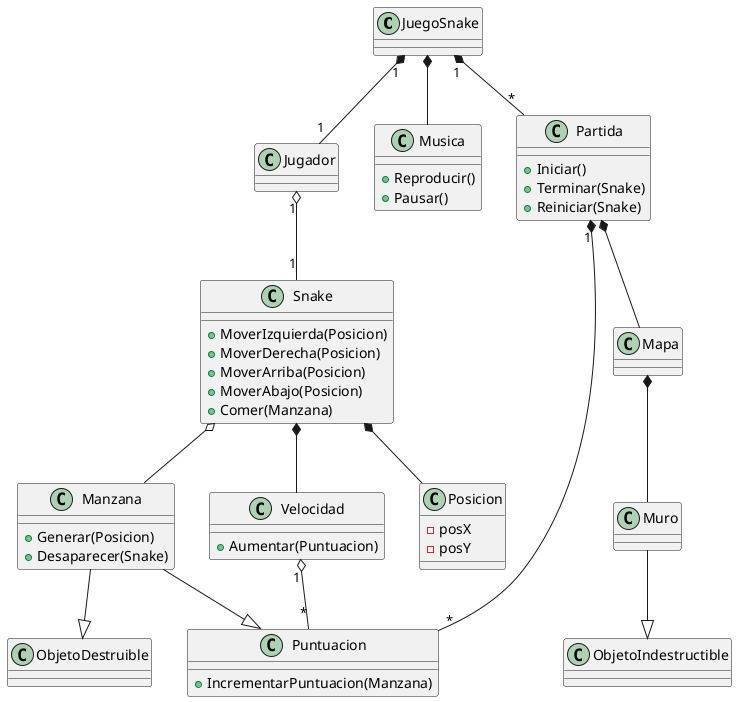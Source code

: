 @startuml Snake

class JuegoSnake {

}

class Jugador {
    
}

class Snake {
    +MoverIzquierda(Posicion)
    +MoverDerecha(Posicion)
    +MoverArriba(Posicion)
    +MoverAbajo(Posicion)
    +Comer(Manzana)
}

class Velocidad {
    +Aumentar(Puntuacion)
}

class Posicion {
    -posX
    -posY
}

class Posicion {


}

class Manzana {
    +Generar(Posicion)
    +Desaparecer(Snake)
}

class ObjetoDestruible {
    
}

class ObjetoIndestructible {
    
}

class Puntuacion {
    +IncrementarPuntuacion(Manzana)
}

class Mapa {
    
}

class Muro {
    
}

class Musica {
    +Reproducir()
    +Pausar()
}

class Partida {
    +Iniciar()
    +Terminar(Snake)
    +Reiniciar(Snake)
}

Partida *-- Mapa
Mapa *-- Muro
JuegoSnake "1" *-- "1" Jugador
Jugador "1" o-- "1" Snake
Snake *-- Posicion
Snake o-- Manzana
Snake *-- Velocidad
Velocidad "1" o-- "*" Puntuacion
Manzana --|> ObjetoDestruible
Manzana --|> Puntuacion
Muro --|> ObjetoIndestructible
JuegoSnake *-- Musica
JuegoSnake "1" *-- "*" Partida
Partida "1" *-- "*" Puntuacion

@enduml
